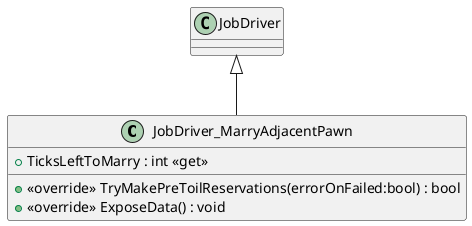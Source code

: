 @startuml
class JobDriver_MarryAdjacentPawn {
    + TicksLeftToMarry : int <<get>>
    + <<override>> TryMakePreToilReservations(errorOnFailed:bool) : bool
    + <<override>> ExposeData() : void
}
JobDriver <|-- JobDriver_MarryAdjacentPawn
@enduml
